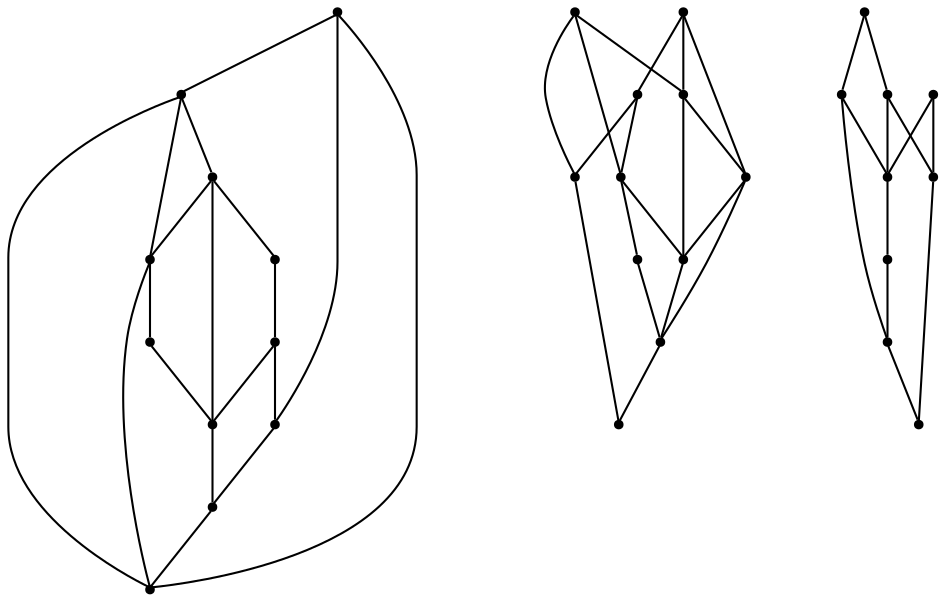 graph {
  node [shape=point,comment="{\"directed\":false,\"doi\":\"10.1007/978-3-540-77537-9_10\",\"figure\":\"5\"}"]

  v0 [pos="1629.3992036863813,2388.2680280668633"]
  v1 [pos="1629.3992036863815,2650.8634190109105"]
  v2 [pos="1575.9219171568404,2480.1763862766466"]
  v3 [pos="1576.8601402815,2388.2680280668633"]
  v4 [pos="1524.321045063817,2299.6733031689582"]
  v5 [pos="1524.321045063817,2388.2680280668633"]
  v6 [pos="1524.321045063817,2519.5657553395904"]
  v7 [pos="1471.7819498461345,2572.08474448643"]
  v8 [pos="1419.242854628452,2388.2680280668633"]
  v9 [pos="1419.2428546284518,2650.8634190109105"]
  v10 [pos="1314.1647914442904,2388.268028066863"]
  v11 [pos="1314.1647914442904,2650.8634190109105"]
  v12 [pos="1260.6874731019486,2480.1763862766466"]
  v13 [pos="1209.0866010089253,2388.2680280668633"]
  v14 [pos="1209.0866010089253,2519.5657553395904"]
  v15 [pos="1209.0866010089253,2732.95572684727"]
  v16 [pos="1208.1483778842658,2650.8634190109105"]
  v17 [pos="1153.2326119356376,2650.8634190109105"]
  v18 [pos="1156.5475057912427,2572.0847444864303"]
  v19 [pos="1104.008506011963,2388.2680280668633"]
  v20 [pos="1104.008506011963,2650.8634190109105"]
  v21 [pos="998.9303473893985,2388.2680280668633"]
  v22 [pos="998.9303473893987,2650.8634190109105"]
  v23 [pos="945.4530767662579,2480.1763862766466"]
  v24 [pos="893.8522046732347,2519.5657553395904"]
  v25 [pos="892.9139974549759,2650.8634190109105"]
  v26 [pos="893.8522046732348,2388.2680280668633"]
  v27 [pos="840.3749181436938,2572.08474448643"]
  v28 [pos="788.7740460506704,2388.2680280668633"]
  v29 [pos="788.7740460506704,2650.8634190109105"]
  v30 [pos="1523.382821939158,2650.8634190109105"]

  v0 -- v1 [id="-1",pos="1629.3992036863813,2388.2680280668633 1632.634851854901,2410.1008647034932 1639.5066713554913,2438.2195556103648 1634.36534097361,2459.839963547154 1628.9529655279114,2485.5283174844767 1619.3625513121137,2499.683446657062 1626.5261578227198,2526.71404469062 1646.5327193149299,2588.945223113028 1605.5731018776116,2590.666531595805 1629.3992036863815,2650.8634190109105"]
  v28 -- v26 [id="-7",pos="788.7740460506704,2388.2680280668633 893.8522046732348,2388.2680280668633 893.8522046732348,2388.2680280668633 893.8522046732348,2388.2680280668633"]
  v26 -- v21 [id="-8",pos="893.8522046732348,2388.2680280668633 998.9303473893985,2388.2680280668633 998.9303473893985,2388.2680280668633 998.9303473893985,2388.2680280668633"]
  v27 -- v26 [id="-17",pos="840.3749181436938,2572.08474448643 839.8412106891011,2566.716276912744 839.8412106891011,2566.716276912744 839.8412106891011,2566.716276912744 838.6361417903456,2561.7810621244803 837.3435240634651,2556.8707790878148 836.209334085154,2551.9190279336954 833.9409541285315,2542.3365855286884 831.7643859153569,2532.4496195863057 830.7802887317746,2522.641773794402 829.3417138742846,2506.248383901824 831.5558848181436,2489.067099777623 835.638103431879,2473.1863372265757 845.2035127861554,2433.605146319704 866.2983901977539,2416.478305000013 893.8522046732348,2388.2680280668633"]
  v20 -- v17 [id="-24",pos="1104.008506011963,2650.8634190109105 1153.2326119356376,2650.8634190109105 1153.2326119356376,2650.8634190109105 1153.2326119356376,2650.8634190109105"]
  v17 -- v16 [id="-25",pos="1153.2326119356376,2650.8634190109105 1208.1483778842658,2650.8634190109105 1208.1483778842658,2650.8634190109105 1208.1483778842658,2650.8634190109105"]
  v16 -- v11 [id="-26",pos="1208.1483778842658,2650.8634190109105 1314.1647914442904,2650.8634190109105 1314.1647914442904,2650.8634190109105 1314.1647914442904,2650.8634190109105"]
  v19 -- v13 [id="-31",pos="1104.008506011963,2388.2680280668633 1209.0866010089253,2388.2680280668633 1209.0866010089253,2388.2680280668633 1209.0866010089253,2388.2680280668633"]
  v13 -- v10 [id="-32",pos="1209.0866010089253,2388.2680280668633 1314.1647914442904,2388.268028066863 1314.1647914442904,2388.268028066863 1314.1647914442904,2388.268028066863"]
  v25 -- v22 [id="-42",pos="892.9139974549759,2650.8634190109105 998.9303473893987,2650.8634190109105 998.9303473893987,2650.8634190109105 998.9303473893987,2650.8634190109105"]
  v29 -- v25 [id="-43",pos="788.7740460506704,2650.8634190109105 892.9139974549759,2650.8634190109105 892.9139974549759,2650.8634190109105 892.9139974549759,2650.8634190109105"]
  v0 -- v4 [id="-44",pos="1629.3992036863813,2388.2680280668633 1622.9860293366187,2380.4234305104887 1611.5651065560273,2372.4038018816714 1614.6631643605785,2360.7955274565115 1615.9683799566224,2352.909207377055 1623.0695061262263,2344.0060280002795 1619.9588504525118,2336.419906562513 1615.8557626413744,2325.4451021524455 1594.477433173601,2319.918139872172 1584.582506827421,2316.6378336976336 1571.0767003258993,2312.4487906179106 1557.4123388246048,2308.693254729239 1543.7771178489506,2304.950184716366 1538.615045520871,2303.520425083909 1533.4444473621456,2302.1158516086775 1524.321045063817,2299.6733031689582"]
  v1 -- v2 [id="-45",pos="1629.3992036863815,2650.8634190109105 1615.5555770519168,2641.5557982861455 1598.4303645644077,2630.530875967254 1587.2970295041105,2618.3140632785994 1576.5390854946402,2606.4389173490895 1580.6045069494912,2591.8876786128503 1584.3198603430458,2578.04953885344 1599.2184312687364,2533.8541930615365 1591.095732436069,2523.996483766437 1575.9219171568404,2480.1763862766466"]
  v2 -- v3 [id="-47",pos="1575.9219171568404,2480.1763862766466 1558.3921730928641,2417.1410316623887 1604.985201316656,2449.369391092875 1576.8601402815,2388.2680280668633"]
  v5 -- v4 [id="-48",pos="1524.321045063817,2388.2680280668633 1500.6992768753405,2343.293183429079 1502.1629202199535,2346.3610609037773 1524.321045063817,2299.6733031689582"]
  v4 -- v3 [id="-49",pos="1524.321045063817,2299.6733031689582 1611.289862202489,2344.8397152450416 1537.9061290652253,2343.351696723646 1576.8601402815,2388.2680280668633"]
  v4 -- v8 [id="-50",pos="1524.321045063817,2299.6733031689582 1484.2412424486736,2335.6780597496577 1487.5978746990825,2339.821055410613 1437.6066030812817,2336.3741135493738 1424.9846834404523,2336.0324467902296 1409.752459858739,2343.676827116934 1404.4611003077307,2355.4560621244805 1401.8007866438045,2361.804245773717 1403.6604357342387,2366.6435496400163 1406.6960131977878,2372.4371290190115 1410.3154191837752,2379.056254662655 1414.8020421227743,2385.4420903449172 1419.242854628452,2388.2680280668633"]
  v5 -- v7 [id="-51",pos="1524.321045063817,2388.2680280668633 1496.7672146819357,2416.478305000013 1475.6724008959393,2433.605146319704 1466.106927916061,2473.1863372265757 1462.0247093023254,2489.067099777623 1459.8105383584666,2506.248383901824 1461.2491132159564,2522.641773794402 1462.233146773937,2532.4496195863057 1464.4097786127134,2542.3365855286884 1466.678158569336,2551.9190279336954 1467.8123485476472,2556.8707790878148 1469.1049662745274,2561.7810621244803 1470.310035173283,2566.716276912744 1471.7819498461345,2572.08474448643 1471.7819498461345,2572.08474448643 1471.7819498461345,2572.08474448643"]
  v6 -- v8 [id="-53",pos="1524.321045063817,2519.5657553395904 1538.0020764727924,2491.2636379745336 1529.6750122070312,2475.2078443510427 1511.1154241517531,2451.7870077809966 1499.515077173987,2438.3152121267 1485.1501977964888,2428.6826518128682 1470.2682967784792,2419.220797675794 1458.7889656954032,2411.8931523566357 1447.0969978509947,2404.8657056791676 1435.4173733733421,2397.8672612433547 1431.130916577716,2395.2412863454497 1426.727643177121,2392.7987379057304 1419.242854628452,2388.2680280668633"]
  v6 -- v2 [id="-54",pos="1524.321045063817,2519.5657553395904 1554.209935033044,2509.5744830895014 1556.5365960409474,2509.1493712841925 1575.9219171568404,2480.1763862766466"]
  v18 -- v17 [id="-57",pos="1156.5475057912427,2572.0847444864303 1153.7621041941088,2577.2199220987345 1153.7621041941088,2577.2199220987345 1153.7621041941088,2577.2199220987345 1152.9322990949763,2578.837178679434 1152.9322990949763,2578.837178679434 1152.9322990949763,2578.837178679434 1152.0108731292014,2580.587998215123 1152.0108731292014,2580.587998215123 1152.0108731292014,2580.587998215123 1151.135130345544,2582.3802858682657 1151.135130345544,2582.3802858682657 1151.135130345544,2582.3802858682657 1150.2177764182866,2584.2224370246045 1150.2177764182866,2584.2224370246045 1150.2177764182866,2584.2224370246045 1149.342160885833,2586.0149790833757 1149.342160885833,2586.0149790833757 1149.342160885833,2586.0149790833757 1148.5540941815043,2587.8070123308903 1148.5540941815043,2587.8070123308903 1148.5540941815043,2587.8070123308903 1147.8077658719794,2589.474386820414 1147.8077658719794,2589.474386820414 1147.8077658719794,2589.474386820414 1147.1072479957757,2591.0916434011137 1147.1072479957757,2591.0916434011137 1147.1072479957757,2591.0916434011137 1146.5400893810183,2592.5796619225093 1146.5400893810183,2592.5796619225093 1146.5400893810183,2592.5796619225093 1146.0564075558684,2594.026212326451 1146.0564075558684,2594.026212326451 1146.0564075558684,2594.026212326451 1145.6185361640398,2595.3348748797184 1145.6185361640398,2595.3348748797184 1145.6185361640398,2595.3348748797184 1145.314151284861,2596.5646716881342 1145.314151284861,2596.5646716881342 1145.314151284861,2596.5646716881342 1145.0515048004859,2597.6983031689583 1145.0515048004859,2597.6983031689583 1145.0515048004859,2597.6983031689583 1144.918018287836,2598.794537022385 1144.918018287836,2598.794537022385 1144.918018287836,2598.794537022385 1144.8304694597111,2599.8449778626727 1144.8304694597111,2599.8449778626727 1144.8304694597111,2599.8449778626727 1144.8304694597111,2600.8534417742494 1144.8304694597111,2600.8534417742494 1144.8304694597111,2600.8534417742494 1144.876407144236,2601.8122965882585 1144.876407144236,2601.8122965882585 1144.876407144236,2601.8122965882585 1145.0515048004859,2602.7334993692425 1145.0515048004859,2602.7334993692425 1145.0515048004859,2602.7334993692425 1145.2683408515397,2603.737892790762 1145.2683408515397,2603.737892790762 1145.2683408515397,2603.737892790762 1145.5309873359147,2604.7008180948283 1145.5309873359147,2604.7008180948283 1145.5309873359147,2604.7008180948283 1145.9271203329397,2605.667813888951 1145.9271203329397,2605.667813888951 1145.9271203329397,2605.667813888951 1146.3649917247683,2606.672207310471 1146.3649917247683,2606.672207310471 1146.3649917247683,2606.672207310471 1146.844474260197,2607.6353870201656 1146.844474260197,2607.6353870201656 1146.844474260197,2607.6353870201656 1147.415704913472,2608.6397804416856 1147.415704913472,2608.6397804416856 1147.415704913472,2608.6397804416856 1148.0704123563544,2609.6067762358084 1148.0704123563544,2609.6067762358084 1148.0704123563544,2609.6067762358084 1148.7291918377543,2610.6114240629568 1148.7291918377543,2610.6114240629568 1148.7291918377543,2610.6114240629568 1149.429709713958,2611.615817484477 1149.429709713958,2611.615817484477 1149.429709713958,2611.615817484477 1150.1719659849655,2612.624535801682 1150.1719659849655,2612.624535801682 1150.1719659849655,2612.624535801682 1150.9600326892942,2613.633254118887 1150.9600326892942,2613.633254118887 1150.9600326892942,2613.633254118887 1151.7480993936229,2614.637647540407 1151.7480993936229,2614.637647540407 1151.7480993936229,2614.637647540407 1152.5362933491551,2615.6005728444734 1152.5362933491551,2615.6005728444734 1152.5362933491551,2615.6005728444734 1153.3243600534838,2616.6092911616784 1153.3243600534838,2616.6092911616784 1153.3243600534838,2616.6092911616784 1154.1124267578125,2617.567891570059 1154.1124267578125,2617.567891570059 1154.1124267578125,2617.567891570059 1154.8587550673374,2618.5308168741253 1154.8587550673374,2618.5308168741253 1154.8587550673374,2618.5308168741253 1155.6010113383447,2619.452019655109 1155.6010113383447,2619.452019655109 1155.6010113383447,2619.452019655109 1156.2597908197447,2620.4146905535463 1156.2597908197447,2620.4146905535463 1156.2597908197447,2620.4146905535463 1156.9144982626271,2621.2903547270193 1156.9144982626271,2621.2903547270193 1156.9144982626271,2621.2903547270193 1157.485728915902,2622.2113031023746 1157.485728915902,2622.2113031023746 1157.485728915902,2622.2113031023746 1158.0111491358557,2623.0823879745335 1158.0111491358557,2623.0823879745335 1158.0111491358557,2623.0823879745335 1158.4906316712845,2623.957797742378 1158.4906316712845,2623.957797742378 1158.4906316712845,2623.957797742378 1158.928503063113,2624.837278000279 1158.928503063113,2624.837278000279 1158.928503063113,2624.837278000279 1159.2786983756132,2625.7083628724386 1159.2786983756132,2625.7083628724386 1159.2786983756132,2625.7083628724386 1159.5414721111918,2626.583772640283 1159.5414721111918,2626.583772640283 1159.5414721111918,2626.583772640283 1159.7623802007631,2627.5049754212664 1159.7623802007631,2627.5049754212664 1159.7623802007631,2627.5049754212664 1159.8916674236918,2628.4259237966216 1159.8916674236918,2628.4259237966216 1159.8916674236918,2628.4259237966216 1159.9376051082168,2629.3847786106307 1159.9376051082168,2629.3847786106307 1159.9376051082168,2629.3847786106307 1159.9376051082168,2630.393496927836 1159.9376051082168,2630.393496927836 1159.9376051082168,2630.393496927836 1159.8500562800916,2631.489730781263 1159.8500562800916,2631.489730781263 1159.8500562800916,2631.489730781263 1159.674831372638,2632.6236166677154 1159.674831372638,2632.6236166677154 1159.674831372638,2632.6236166677154 1159.412184888263,2633.8529046648746 1159.412184888263,2633.8529046648746 1159.412184888263,2633.8529046648746 1159.1036007193632,2635.1661465194557 1159.1036007193632,2635.1661465194557 1159.1036007193632,2635.1661465194557 1158.7116670120593,2636.566395099001 1158.7116670120593,2636.566395099001 1158.7116670120593,2636.566395099001 1158.2737956202307,2638.054668026025 1158.2737956202307,2638.054668026025 1158.2737956202307,2638.054668026025 1157.7485026514807,2639.625877187957 1157.7485026514807,2639.625877187957 1157.7485026514807,2639.625877187957 1157.177144747002,2641.2057361412594 1157.177144747002,2641.2057361412594 1157.177144747002,2641.2057361412594 1156.5641756989235,2642.822992721959 1156.5641756989235,2642.822992721959 1156.5641756989235,2642.822992721959 1155.9512066508448,2644.398526779576 1155.9512066508448,2644.398526779576 1155.9512066508448,2644.398526779576 1155.3383648539698,2645.8867997066004 1155.3383648539698,2645.8867997066004 1155.3383648539698,2645.8867997066004 1153.2326119356376,2650.8634190109105 1153.2326119356376,2650.8634190109105 1153.2326119356376,2650.8634190109105"]
  v7 -- v6 [id="-75",pos="1471.7819498461345,2572.08474448643 1484.8291430096292,2539.4188073748355 1489.0239789386128,2534.0002218923246 1524.321045063817,2519.5657553395904"]
  v14 -- v16 [id="-80",pos="1209.0866010089253,2519.5657553395904 1207.2644910235738,2523.9547612433544 1207.2644910235738,2523.9547612433544 1207.2644910235738,2523.9547612433544 1206.73907080362,2525.3552642285285 1206.73907080362,2525.3552642285285 1206.73907080362,2525.3552642285285 1206.1719121888625,2526.8850052730068 1206.1719121888625,2526.8850052730068 1206.1719121888625,2526.8850052730068 1205.6006815355877,2528.464864226309 1205.6006815355877,2528.464864226309 1205.6006815355877,2528.464864226309 1204.987712487509,2530.127913820148 1204.987712487509,2530.127913820148 1204.987712487509,2530.127913820148 1204.4622922675553,2531.790963413987 1204.4622922675553,2531.790963413987 1204.4622922675553,2531.790963413987 1203.9828097321265,2533.408219994686 1203.9828097321265,2533.408219994686 1203.9828097321265,2533.408219994686 1203.4991279069766,2534.9837540523035 1203.4991279069766,2534.9837540523035 1203.4991279069766,2534.9837540523035 1203.107194199673,2536.5592881099205 1203.107194199673,2536.5592881099205 1203.107194199673,2536.5592881099205 1202.7568716359692,2538.047306631316 1202.7568716359692,2538.047306631316 1202.7568716359692,2538.047306631316 1202.4942251515943,2539.493857035258 1202.4942251515943,2539.493857035258 1202.4942251515943,2539.493857035258 1202.2731898108193,2540.848312601664 1202.2731898108193,2540.848312601664 1202.2731898108193,2540.848312601664 1202.1439025878906,2542.2073474693843 1202.1439025878906,2542.2073474693843 1202.1439025878906,2542.2073474693843 1202.0563537597657,2543.5618030357905 1202.0563537597657,2543.5618030357905 1202.0563537597657,2543.5618030357905 1202.0105433264443,2544.8750448903716 1202.0105433264443,2544.8750448903716 1202.0105433264443,2544.8750448903716 1202.0563537597657,2546.1877779336955 1202.0563537597657,2546.1877779336955 1202.0563537597657,2546.1877779336955 1202.1439025878906,2547.500765382648 1202.1439025878906,2547.500765382648 1202.1439025878906,2547.500765382648 1202.2731898108193,2548.8595458447394 1202.2731898108193,2548.8595458447394 1202.2731898108193,2548.8595458447394 1202.4942251515943,2550.2142558167743 1202.4942251515943,2550.2142558167743 1202.4942251515943,2550.2142558167743 1202.711061202648,2551.352212193284 1202.711061202648,2551.352212193284 1202.711061202648,2551.352212193284 1202.9320965434229,2552.535961582932 1202.9320965434229,2552.535961582932 1202.9320965434229,2552.535961582932 1203.1947430277978,2553.7156404825237 1203.1947430277978,2553.7156404825237 1203.1947430277978,2553.7156404825237 1203.4991279069766,2554.9411123952545 1203.4991279069766,2554.9411123952545 1203.4991279069766,2554.9411123952545 1203.8494504706803,2556.2123773211247 1203.8494504706803,2556.2123773211247 1203.8494504706803,2556.2123773211247 1204.1996457831804,2557.525364770077 1204.1996457831804,2557.525364770077 1204.1996457831804,2557.525364770077 1204.5957787802051,2558.880074742112 1204.5957787802051,2558.880074742112 1204.5957787802051,2558.880074742112 1205.033650172034,2560.2805777272856 1205.033650172034,2560.2805777272856 1205.033650172034,2560.2805777272856 1205.471394312659,2561.726873725599 1205.471394312659,2561.726873725599 1205.471394312659,2561.726873725599 1205.9510040992914,2563.2148922469946 1205.9510040992914,2563.2148922469946 1205.9510040992914,2563.2148922469946 1206.4346859244413,2564.70291076839 1206.4346859244413,2564.70291076839 1206.4346859244413,2564.70291076839 1206.91416845987,2566.232651812868 1206.91416845987,2566.232651812868 1206.91416845987,2566.232651812868 1207.4395886798236,2567.8081858704854 1207.4395886798236,2567.8081858704854 1207.4395886798236,2567.8081858704854 1207.9650088997773,2569.425442451185 1207.9650088997773,2569.425442451185 1207.9650088997773,2569.425442451185 1208.5362395530522,2571.0467695219413 1208.5362395530522,2571.0467695219413 1208.5362395530522,2571.0467695219413 1209.0616597730059,2572.7100735214085 1209.0616597730059,2572.7100735214085 1209.0616597730059,2572.7100735214085 1209.586952741756,2574.3731231152474 1209.586952741756,2574.3731231152474 1209.586952741756,2574.3731231152474 1210.1541113565133,2576.0361727090863 1210.1541113565133,2576.0361727090863 1210.1541113565133,2576.0361727090863 1210.6794043252635,2577.6994767085534 1210.6794043252635,2577.6994767085534 1210.6794043252635,2577.6994767085534 1211.204824545217,2579.3622718967636 1211.204824545217,2579.3622718967636 1211.204824545217,2579.3622718967636 1211.688506370367,2581.025575896231 1211.688506370367,2581.025575896231 1211.688506370367,2581.025575896231 1212.1681161569993,2582.6886254900696 1212.1681161569993,2582.6886254900696 1212.1681161569993,2582.6886254900696 1212.6517979821492,2584.3516750839085 1212.6517979821492,2584.3516750839085 1212.6517979821492,2584.3516750839085 1213.0895421227742,2585.9732565602935 1213.0895421227742,2585.9732565602935 1213.0895421227742,2585.9732565602935 1213.527413514603,2587.544465722225 1213.527413514603,2587.544465722225 1213.527413514603,2587.544465722225 1213.9193472219067,2589.16604719861 1213.9193472219067,2589.16604719861 1213.9193472219067,2589.16604719861 1214.2696697856104,2590.7415812562276 1214.2696697856104,2590.7415812562276 1214.2696697856104,2590.7415812562276 1214.6198650981105,2592.2753927907625 1214.6198650981105,2592.2753927907625 1214.6198650981105,2592.2753927907625 1214.9284492670104,2593.80513383524 1214.9284492670104,2593.80513383524 1214.9284492670104,2593.80513383524 1215.1910957513853,2595.3348748797184 1215.1910957513853,2595.3348748797184 1215.1910957513853,2595.3348748797184 1215.4079318024392,2596.8689408198816 1215.4079318024392,2596.8689408198816 1215.4079318024392,2596.8689408198816 1215.628967143214,2598.3567049356484 1215.628967143214,2598.3567049356484 1215.628967143214,2598.3567049356484 1215.804064799464,2599.7574623264513 1215.804064799464,2599.7574623264513 1215.804064799464,2599.7574623264513 1215.9333520223927,2601.199433429079 1215.9333520223927,2601.199433429079 1215.9333520223927,2601.199433429079 1216.0209008505178,2602.6459838330206 1216.0209008505178,2602.6459838330206 1216.0209008505178,2602.6459838330206 1216.0668385350427,2604.092279831334 1216.0668385350427,2604.092279831334 1216.0668385350427,2604.092279831334 1216.1084496786427,2605.5345053395904 1216.1084496786427,2605.5345053395904 1216.1084496786427,2605.5345053395904 1216.1084496786427,2607.0683168741252 1216.1084496786427,2607.0683168741252 1216.1084496786427,2607.0683168741252 1216.0668385350427,2608.6397804416856 1216.0668385350427,2608.6397804416856 1216.0668385350427,2608.6397804416856 1215.9792897069176,2610.2153144993026 1215.9792897069176,2610.2153144993026 1215.9792897069176,2610.2153144993026 1215.8458031942678,2611.9241571062807 1215.8458031942678,2611.9241571062807 1215.8458031942678,2611.9241571062807 1215.716515971339,2613.633254118887 1215.716515971339,2613.633254118887 1215.716515971339,2613.633254118887 1215.4956078817677,2615.4672642951123 1215.4956078817677,2615.4672642951123 1215.4956078817677,2615.4672642951123 1215.278771830714,2617.3511379745337 1215.278771830714,2617.3511379745337 1215.278771830714,2617.3511379745337 1215.0159980951353,2619.322781595805 1215.0159980951353,2619.322781595805 1215.0159980951353,2619.322781595805 1214.7533516107603,2621.3778702632408 1214.7533516107603,2621.3778702632408 1214.7533516107603,2621.3778702632408 1214.4030290470566,2623.524290551327 1214.4030290470566,2623.524290551327 1214.4030290470566,2623.524290551327 1214.0528337345565,2625.7083628724386 1214.0528337345565,2625.7083628724386 1214.0528337345565,2625.7083628724386 1213.6567007375318,2627.984275625457 1213.6567007375318,2627.984275625457 1213.6567007375318,2627.984275625457 1213.2188293457032,2630.3059813916148 1213.2188293457032,2630.3059813916148 1213.2188293457032,2630.3059813916148 1212.8268956383993,2632.6236166677154 1212.8268956383993,2632.6236166677154 1212.8268956383993,2632.6236166677154 1212.3890242465707,2634.945322433873 1212.3890242465707,2634.945322433873 1212.3890242465707,2634.945322433873 1211.9053424214208,2637.1792582581807 1211.9053424214208,2637.1792582581807 1211.9053424214208,2637.1792582581807 1211.5134087141168,2639.409123592431 1211.5134087141168,2639.409123592431 1211.5134087141168,2639.409123592431 1211.0755373222883,2641.4642122598675 1211.0755373222883,2641.4642122598675 1211.0755373222883,2641.4642122598675 1210.6794043252635,2643.3941333580565 1210.6794043252635,2643.3941333580565 1210.6794043252635,2643.3941333580565 1210.3292090127634,2645.0986510693488 1210.3292090127634,2645.0986510693488 1210.3292090127634,2645.0986510693488 1209.9788864490597,2646.6327170095124 1209.9788864490597,2646.6327170095124 1209.9788864490597,2646.6327170095124 1208.1483778842658,2650.8634190109105 1208.1483778842658,2650.8634190109105 1208.1483778842658,2650.8634190109105"]
  v8 -- v5 [id="-104",pos="1419.242854628452,2388.2680280668633 1524.321045063817,2388.2680280668633 1524.321045063817,2388.2680280668633 1524.321045063817,2388.2680280668633"]
  v5 -- v3 [id="-110",pos="1524.321045063817,2388.2680280668633 1576.8601402815,2388.2680280668633 1576.8601402815,2388.2680280668633 1576.8601402815,2388.2680280668633"]
  v3 -- v0 [id="-111",pos="1576.8601402815,2388.2680280668633 1629.3992036863813,2388.2680280668633 1629.3992036863813,2388.2680280668633 1629.3992036863813,2388.2680280668633"]
  v9 -- v30 [id="-118",pos="1419.2428546284518,2650.8634190109105 1523.382821939158,2650.8634190109105 1523.382821939158,2650.8634190109105 1523.382821939158,2650.8634190109105"]
  v30 -- v1 [id="-119",pos="1523.382821939158,2650.8634190109105 1629.3992036863815,2650.8634190109105 1629.3992036863815,2650.8634190109105 1629.3992036863815,2650.8634190109105"]
  v18 -- v13 [id="-127",pos="1156.5475057912427,2572.0847444864303 1155.075591118391,2566.716276912744 1155.075591118391,2566.716276912744 1155.075591118391,2566.716276912744 1153.8705222196356,2561.7810621244803 1152.5779044927551,2556.8707790878148 1151.443714514444,2551.9190279336954 1149.1753345578215,2542.3365855286884 1146.9988299702488,2532.4496195863057 1146.0146691610646,2522.641773794402 1144.5760943035746,2506.248383901824 1146.7902652474336,2489.067099777623 1150.872483861169,2473.1863372265757 1160.4379568410473,2433.605146319704 1181.5327706270439,2416.478305000013 1209.0866010089253,2388.2680280668633"]
  v8 -- v9 [id="-129",pos="1419.242854628452,2388.2680280668633 1420.3687732785247,2392.056891092875 1421.3277383493821,2395.9373401451658 1422.3701802098474,2399.747064432719 1423.8338235544604,2405.903426238028 1425.3766171477562,2412.076578814821 1426.0020568137945,2418.3914353267173 1427.2197235817132,2428.8411465194554 1424.1506790515987,2437.9984771191534 1421.3610781647437,2447.889513551593 1412.2876855894576,2477.7338378369273 1413.3676665550054,2483.231543469917 1420.79404680119,2513.0590769837663 1428.049401429642,2539.7062857350984 1419.0802275901617,2553.923998692307 1413.8764168672783,2579.4500418386137 1409.1394908106604,2601.2620172137026 1415.8986929960029,2628.9469465238944 1419.2428546284518,2650.8634190109105"]
  v30 -- v6 [id="-144",pos="1523.382821939158,2650.8634190109105 1525.4343658447265,2645.974315242822 1525.4343658447265,2645.974315242822 1525.4343658447265,2645.974315242822 1526.61856554608,2641.0266345787595 1527.677677314226,2636.0621631432127 1528.7618575694949,2631.093621217609 1530.4297390959982,2623.0365949613943 1532.3853355939998,2614.450150592165 1532.9191543933957,2606.234629629363 1534.074086317905,2594.101007581245 1528.9286838975063,2583.001290007559 1524.295976576694,2572.097210362229 1524.250166143373,2571.9682267085536 1524.250166143373,2571.9682267085536 1524.250166143373,2571.9682267085536 1524.120878920444,2571.701355204203 1524.120878920444,2571.701355204203 1524.120878920444,2571.701355204203 1523.8998435796693,2571.267848013152 1523.8998435796693,2571.267848013152 1523.8998435796693,2571.267848013152 1523.5954587004906,2570.5674693177507 1523.5954587004906,2570.5674693177507 1523.5954587004906,2570.5674693177507 1523.1577145598656,2569.6047984193133 1523.1577145598656,2569.6047984193133 1523.1577145598656,2569.6047984193133 1522.6322943399118,2568.4207946240363 1522.6322943399118,2568.4207946240363 1522.6322943399118,2568.4207946240363 1522.0193252918332,2567.06633905763 1522.0193252918332,2567.06633905763 1522.0193252918332,2567.06633905763 1521.3605458104332,2565.532273117467 1521.3605458104332,2565.532273117467 1521.3605458104332,2565.532273117467 1520.6600279342297,2563.9152709423956 1520.6600279342297,2563.9152709423956 1520.6600279342297,2563.9152709423956 1520.0053204913472,2562.2936894660106 1520.0053204913472,2562.2936894660106 1520.0053204913472,2562.2936894660106 1519.3048026151434,2560.6764328853114 1519.3048026151434,2560.6764328853114 1519.3048026151434,2560.6764328853114 1518.6918335670648,2559.0551058145547 1518.6918335670648,2559.0551058145547 1518.6918335670648,2559.0551058145547 1518.12060291379,2557.525364770077 1518.12060291379,2557.525364770077 1518.12060291379,2557.525364770077 1517.5951826938363,2556.0790687717636 1517.5951826938363,2556.0790687717636 1517.5951826938363,2556.0790687717636 1517.1573113020077,2554.678311380961 1517.1573113020077,2554.678311380961 1517.1573113020077,2554.678311380961 1516.7195671613827,2553.4113713507763 1516.7195671613827,2553.4113713507763 1516.7195671613827,2553.4113713507763 1516.4151822822037,2552.18157454236 1516.4151822822037,2552.18157454236 1516.4151822822037,2552.18157454236 1516.1065981133038,2551.0479430615364 1516.1065981133038,2551.0479430615364 1516.1065981133038,2551.0479430615364 1515.8897620622502,2549.9517092081096 1515.8897620622502,2549.9517092081096 1515.8897620622502,2549.9517092081096 1515.7562755496,2548.901268367822 1515.7562755496,2548.901268367822 1515.7562755496,2548.901268367822 1515.6229162881539,2547.8510819331627 1515.6229162881539,2547.8510819331627 1515.6229162881539,2547.8510819331627 1515.53956674975,2546.8423636159578 1515.53956674975,2546.8423636159578 1515.53956674975,2546.8423636159578 1515.53956674975,2545.837715788809 1515.53956674975,2545.837715788809 1515.53956674975,2545.837715788809 1515.53956674975,2544.8333223672894 1515.53956674975,2544.8333223672894 1515.53956674975,2544.8333223672894 1515.6229162881539,2543.824604050084 1515.6229162881539,2543.824604050084 1515.6229162881539,2543.824604050084 1515.7562755496,2542.7741632097964 1515.7562755496,2542.7741632097964 1515.7562755496,2542.7741632097964 1515.8897620622502,2541.723722369509 1515.8897620622502,2541.723722369509 1515.8897620622502,2541.723722369509 1516.1065981133038,2540.627488516082 1516.1065981133038,2540.627488516082 1516.1065981133038,2540.627488516082 1516.4151822822037,2539.493857035258 1516.4151822822037,2539.493857035258 1516.4151822822037,2539.493857035258 1516.7195671613827,2538.268385122527 1516.7195671613827,2538.268385122527 1516.7195671613827,2538.268385122527 1517.1573113020077,2536.9971201966573 1517.1573113020077,2536.9971201966573 1517.1573113020077,2536.9971201966573 1517.5951826938363,2535.5963628058544 1517.5951826938363,2535.5963628058544 1517.5951826938363,2535.5963628058544 1518.12060291379,2534.154391703227 1518.12060291379,2534.154391703227 1518.12060291379,2534.154391703227 1518.6918335670648,2532.620325763063 1518.6918335670648,2532.620325763063 1518.6918335670648,2532.620325763063 1519.3048026151434,2530.998998692307 1519.3048026151434,2530.998998692307 1519.3048026151434,2530.998998692307 1520.0053204913472,2529.3817421116073 1520.0053204913472,2529.3817421116073 1520.0053204913472,2529.3817421116073 1520.6600279342297,2527.7644855309077 1520.6600279342297,2527.7644855309077 1520.6600279342297,2527.7644855309077 1521.3605458104332,2526.1431584601514 1521.3605458104332,2526.1431584601514 1521.3605458104332,2526.1431584601514 1522.0193252918332,2524.6090925199883 1522.0193252918332,2524.6090925199883 1522.0193252918332,2524.6090925199883 1524.321045063817,2519.5657553395904 1524.321045063817,2519.5657553395904 1524.321045063817,2519.5657553395904"]
  v25 -- v24 [id="-146",pos="892.9139974549759,2650.8634190109105 894.9572064067041,2645.740770875812 895.6118502239848,2642.5813073748354 896.279028284827,2639.409123592431 897.7968170166015,2631.4604741339795 899.3896203329397,2623.524290551327 900.2611002012741,2615.4672642951123 902.0041235635447,2602.404298485897 899.9025063093318,2592.796415518035 896.4082518821539,2580.3251972008297 887.3380703809243,2549.588358203402 888.0148448245625,2543.8803213879555 893.8522046732347,2519.5657553395904"]
  v20 -- v15 [id="-147",pos="1104.008506011963,2650.8634190109105 1099.567725319086,2656.9989831560856 1095.0809751288834,2663.3804939426623 1091.4616963940996,2670.0036900763625 1088.4261189305505,2675.7931989653007 1086.5663425889124,2680.636573321657 1089.226656252839,2686.980686480837 1094.1344806759855,2698.1849647678573 1108.6702584200127,2706.675498215123 1120.312216541379,2709.0847195175024 1134.7313049316406,2712.223067351309 1149.92179011855,2711.498011309938 1164.2282611935636,2715.257617688667 1179.1977110396983,2719.313352219029 1194.7592607365098,2726.753444826007 1209.0866010089253,2732.95572684727"]
  v20 -- v19 [id="-148",pos="1104.008506011963,2650.8634190109105 1100.6643761923146,2628.9469465238944 1093.9051740069722,2601.2620172137026 1098.6419728123865,2579.4500418386137 1103.8459107864735,2553.923998692307 1112.815084625954,2539.7062857350984 1105.5596027462982,2513.0590769837663 1098.1332225001136,2483.231543469917 1097.0491694960483,2477.7338378369273 1106.1267613610555,2447.889513551593 1108.9162349967069,2438.002802014839 1111.9852795268214,2428.8411465194554 1110.7676127589025,2418.3914353267173 1110.1421730928641,2412.076578814821 1108.5993794995684,2405.903426238028 1107.1358634061592,2399.747064432719 1106.093421545694,2395.9373401451658 1105.1343292236327,2392.056891092875 1104.008506011963,2388.2680280668633"]
  v19 -- v14 [id="-149",pos="1104.008506011963,2388.2680280668633 1111.4931991222293,2392.7987379057304 1115.8964725228243,2395.2412863454497 1120.183056569654,2397.8672612433547 1131.8625537961027,2404.8657056791676 1143.5545216405114,2411.8931523566357 1155.033979974791,2419.220797675794 1169.9116817030795,2428.6826518128682 1184.2806331190952,2438.3152121267 1195.8809800968613,2451.7870077809966 1214.4405681521393,2475.2078443510427 1222.7676324179006,2491.2636379745336 1209.0866010089253,2519.5657553395904"]
  v28 -- v24 [id="-151",pos="788.7740460506704,2388.2680280668633 794.0779875644417,2391.4107007963553 797.1427691792333,2393.2780381099205 800.2617598067882,2395.0621847829498 810.0898792710415,2400.9267433323107 819.9013924532157,2406.8246290190114 829.641963089344,2412.835216399161 843.8108119875885,2421.80097956056 858.8386701362077,2430.7710676176443 871.2353551465411,2442.1541930615363 890.3328976653343,2460.0065992338555 902.9923564112463,2481.418648960862 896.4541259410769,2508.1574437384716 895.4664281286209,2512.399404180223 894.5648870244015,2516.1594174017773 893.8522046732347,2519.5657553395904"]
  v17 -- v15 [id="-153",pos="1153.2326119356376,2650.8634190109105 1144.5802935932957,2673.129826439999 1130.1946722695993,2688.389584851753 1160.8132206406704,2698.1849647678573 1170.161857569495,2701.923709885045 1182.0539915572765,2704.774579358589 1189.8847761287245,2711.185346792449 1194.7301202108692,2714.982605204203 1199.170932716547,2720.313675150492 1203.019645371548,2725.1028611079673 1205.100329802757,2727.695508868532 1207.1101353135218,2730.2464341060145 1209.0866010089253,2732.95572684727"]
  v14 -- v12 [id="-155",pos="1209.0866010089253,2519.5657553395904 1238.9754909781523,2509.5744830895014 1241.3022792372592,2509.1493712841925 1260.6874731019486,2480.1763862766466"]
  v15 -- v11 [id="-157",pos="1209.0866010089253,2732.95572684727 1234.655567115961,2722.1642216925734 1254.324403913631,2722.2769233860213 1260.4623657226562,2692.0576052042034 1265.8914110760356,2664.5891750839087 1291.7189516289288,2661.2798666677154 1314.1647914442904,2650.8634190109105"]
  v15 -- v16 [id="-158",pos="1209.0866010089253,2732.95572684727 1237.7788206588389,2677.2980082581807 1185.1730458104332,2703.0031529669873 1208.1483778842658,2650.8634190109105"]
  v12 -- v11 [id="-160",pos="1260.6874731019486,2480.1763862766466 1275.8612883811772,2523.996483766437 1283.9839872138443,2533.858263551593 1269.085416288154,2578.04953885344 1265.370190145803,2591.8876786128503 1261.3046414397484,2606.4389173490895 1272.0625854492187,2618.3140632785994 1283.1959205095156,2630.530875967254 1300.3211329970247,2641.5557982861455 1314.1647914442904,2650.8634190109105"]
  v11 -- v10 [id="-162",pos="1314.1647914442904,2650.8634190109105 1290.3386578227198,2590.666531595805 1331.298275260038,2588.945223113028 1311.2918410190316,2526.71404469062 1304.128107257222,2499.683446657062 1313.7186487242232,2485.5283174844767 1319.1268248802007,2459.839963547154 1324.2722273005995,2438.2195556103648 1317.4005350512127,2410.1008647034932 1314.1647914442904,2388.268028066863"]
  v29 -- v28 [id="-168",pos="788.7740460506704,2650.8634190109105 785.4299321374227,2628.9469465238944 778.6707299520803,2601.2620172137026 783.4075923830964,2579.4500418386137 788.6114667315816,2553.923998692307 797.58057694546,2539.7062857350984 790.3252223170081,2513.0590769837663 782.8988420708234,2483.231543469917 781.8188611052757,2477.7338378369273 790.8923173061637,2447.889513551593 793.6818545674168,2438.002802014839 796.7508354719295,2428.8411465194554 795.5332323296125,2418.3914353267173 794.9077926635741,2412.076578814821 793.3649990702784,2405.903426238028 791.9013557256653,2399.747064432719 790.8589138652003,2395.9373401451658 789.8998851687409,2392.056891092875 788.7740460506704,2388.2680280668633"]
  v27 -- v24 [id="-170",pos="840.3749181436938,2572.08474448643 854.3603185254474,2539.4188073748355 858.555090828829,2534.0002218923246 893.8522046732347,2519.5657553395904"]
  v18 -- v14 [id="-172",pos="1156.5475057912427,2572.0847444864303 1169.5946989547374,2539.4188073748355 1173.7895348837208,2534.0002218923246 1209.0866010089253,2519.5657553395904"]
  v22 -- v21 [id="-181",pos="998.9303473893987,2650.8634190109105 975.1042773934297,2590.666531595805 1016.063894830748,2588.945223113028 996.0573969641397,2526.71404469062 988.8937268279319,2499.683446657062 998.4841410437296,2485.5283174844767 1003.8965164894281,2459.839963547154 1009.0378468713094,2438.2195556103648 1002.1660909963208,2410.1008647034932 998.9303473893985,2388.2680280668633"]
  v23 -- v22 [id="-182",pos="945.4530767662579,2480.1763862766466 960.6268443262853,2523.996483766437 968.7495431589525,2533.8541930615365 953.8509722332622,2578.04953885344 950.1357460909111,2591.8876786128503 946.0701973848564,2606.4389173490895 956.8282050199286,2618.3140632785994 967.9614764546238,2630.530875967254 985.0866889421329,2641.5557982861455 998.9303473893987,2650.8634190109105"]
  v24 -- v23 [id="-184",pos="893.8522046732347,2519.5657553395904 923.7411105488621,2509.5744830895014 926.0678351823673,2509.1493712841925 945.4530767662579,2480.1763862766466"]
}